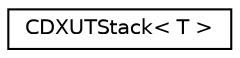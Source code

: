digraph G
{
  edge [fontname="Helvetica",fontsize="10",labelfontname="Helvetica",labelfontsize="10"];
  node [fontname="Helvetica",fontsize="10",shape=record];
  rankdir="LR";
  Node1 [label="CDXUTStack\< T \>",height=0.2,width=0.4,color="black", fillcolor="white", style="filled",URL="$class_c_d_x_u_t_stack.html"];
}
